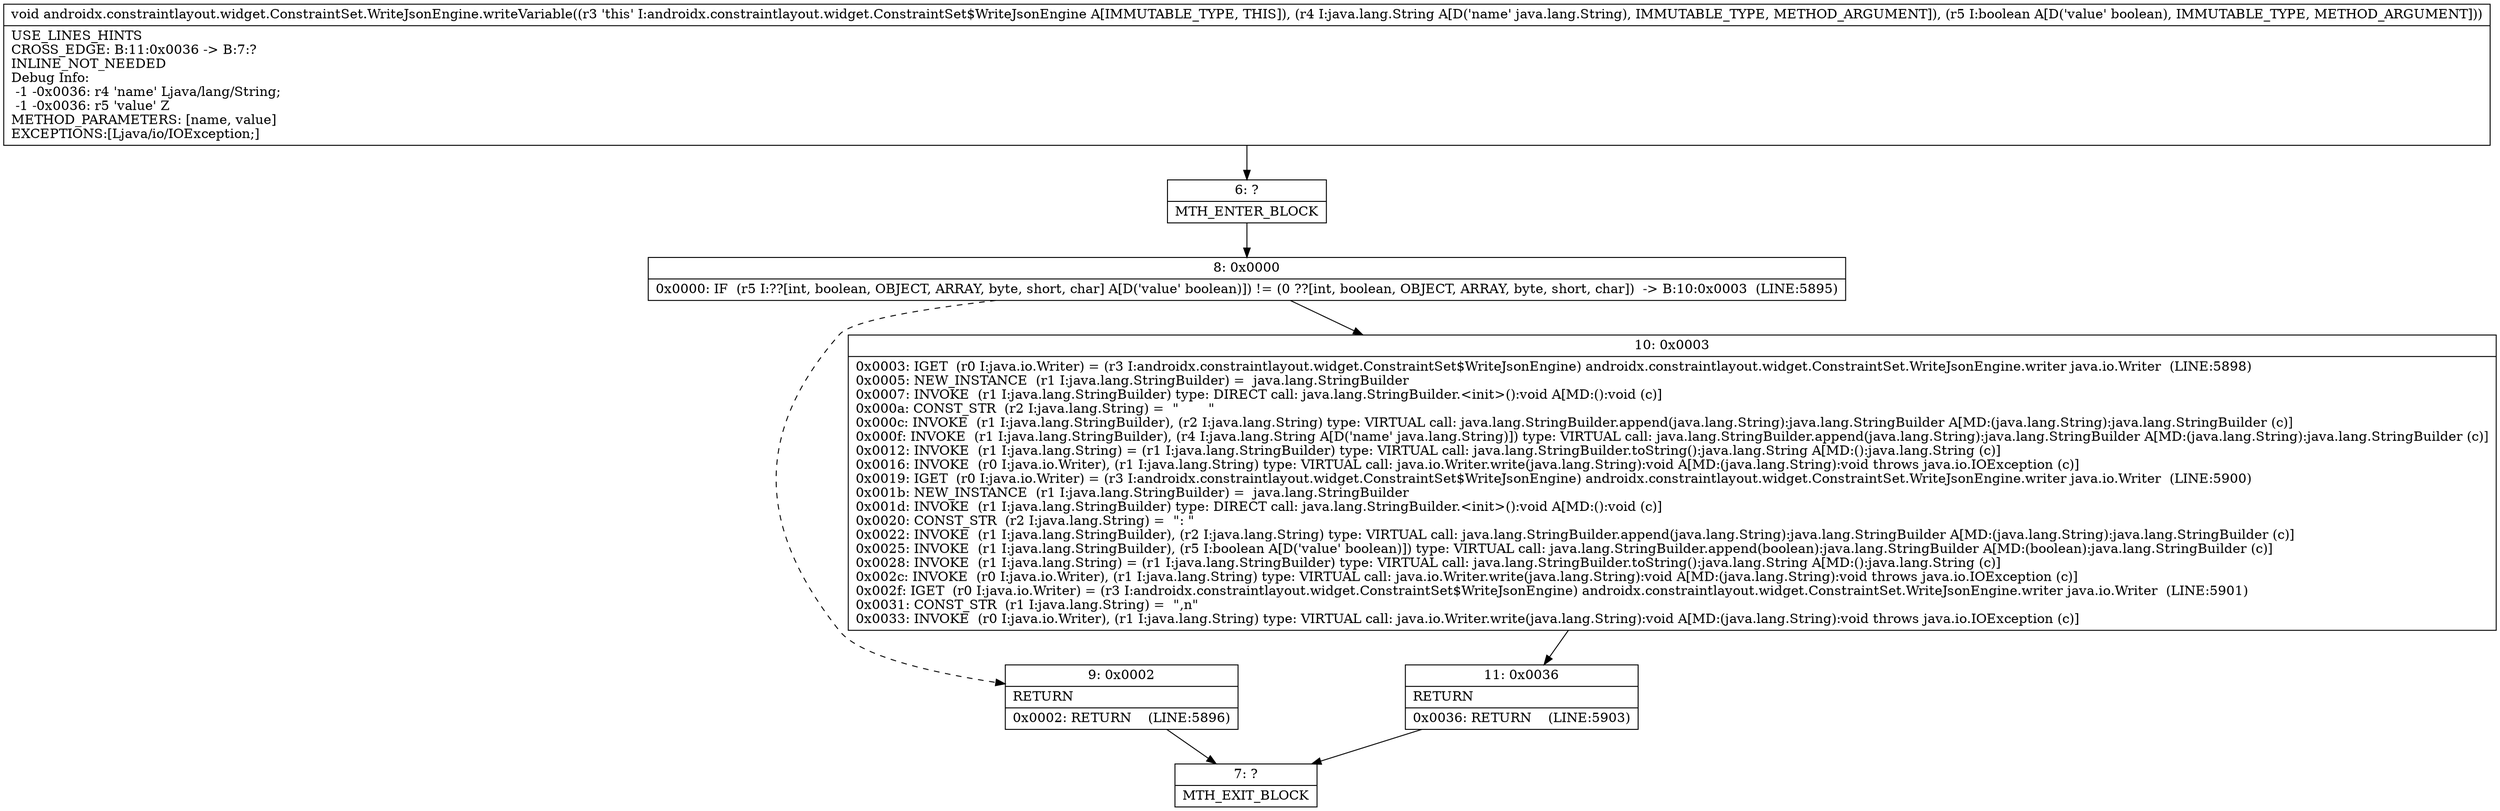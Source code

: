 digraph "CFG forandroidx.constraintlayout.widget.ConstraintSet.WriteJsonEngine.writeVariable(Ljava\/lang\/String;Z)V" {
Node_6 [shape=record,label="{6\:\ ?|MTH_ENTER_BLOCK\l}"];
Node_8 [shape=record,label="{8\:\ 0x0000|0x0000: IF  (r5 I:??[int, boolean, OBJECT, ARRAY, byte, short, char] A[D('value' boolean)]) != (0 ??[int, boolean, OBJECT, ARRAY, byte, short, char])  \-\> B:10:0x0003  (LINE:5895)\l}"];
Node_9 [shape=record,label="{9\:\ 0x0002|RETURN\l|0x0002: RETURN    (LINE:5896)\l}"];
Node_7 [shape=record,label="{7\:\ ?|MTH_EXIT_BLOCK\l}"];
Node_10 [shape=record,label="{10\:\ 0x0003|0x0003: IGET  (r0 I:java.io.Writer) = (r3 I:androidx.constraintlayout.widget.ConstraintSet$WriteJsonEngine) androidx.constraintlayout.widget.ConstraintSet.WriteJsonEngine.writer java.io.Writer  (LINE:5898)\l0x0005: NEW_INSTANCE  (r1 I:java.lang.StringBuilder) =  java.lang.StringBuilder \l0x0007: INVOKE  (r1 I:java.lang.StringBuilder) type: DIRECT call: java.lang.StringBuilder.\<init\>():void A[MD:():void (c)]\l0x000a: CONST_STR  (r2 I:java.lang.String) =  \"       \" \l0x000c: INVOKE  (r1 I:java.lang.StringBuilder), (r2 I:java.lang.String) type: VIRTUAL call: java.lang.StringBuilder.append(java.lang.String):java.lang.StringBuilder A[MD:(java.lang.String):java.lang.StringBuilder (c)]\l0x000f: INVOKE  (r1 I:java.lang.StringBuilder), (r4 I:java.lang.String A[D('name' java.lang.String)]) type: VIRTUAL call: java.lang.StringBuilder.append(java.lang.String):java.lang.StringBuilder A[MD:(java.lang.String):java.lang.StringBuilder (c)]\l0x0012: INVOKE  (r1 I:java.lang.String) = (r1 I:java.lang.StringBuilder) type: VIRTUAL call: java.lang.StringBuilder.toString():java.lang.String A[MD:():java.lang.String (c)]\l0x0016: INVOKE  (r0 I:java.io.Writer), (r1 I:java.lang.String) type: VIRTUAL call: java.io.Writer.write(java.lang.String):void A[MD:(java.lang.String):void throws java.io.IOException (c)]\l0x0019: IGET  (r0 I:java.io.Writer) = (r3 I:androidx.constraintlayout.widget.ConstraintSet$WriteJsonEngine) androidx.constraintlayout.widget.ConstraintSet.WriteJsonEngine.writer java.io.Writer  (LINE:5900)\l0x001b: NEW_INSTANCE  (r1 I:java.lang.StringBuilder) =  java.lang.StringBuilder \l0x001d: INVOKE  (r1 I:java.lang.StringBuilder) type: DIRECT call: java.lang.StringBuilder.\<init\>():void A[MD:():void (c)]\l0x0020: CONST_STR  (r2 I:java.lang.String) =  \": \" \l0x0022: INVOKE  (r1 I:java.lang.StringBuilder), (r2 I:java.lang.String) type: VIRTUAL call: java.lang.StringBuilder.append(java.lang.String):java.lang.StringBuilder A[MD:(java.lang.String):java.lang.StringBuilder (c)]\l0x0025: INVOKE  (r1 I:java.lang.StringBuilder), (r5 I:boolean A[D('value' boolean)]) type: VIRTUAL call: java.lang.StringBuilder.append(boolean):java.lang.StringBuilder A[MD:(boolean):java.lang.StringBuilder (c)]\l0x0028: INVOKE  (r1 I:java.lang.String) = (r1 I:java.lang.StringBuilder) type: VIRTUAL call: java.lang.StringBuilder.toString():java.lang.String A[MD:():java.lang.String (c)]\l0x002c: INVOKE  (r0 I:java.io.Writer), (r1 I:java.lang.String) type: VIRTUAL call: java.io.Writer.write(java.lang.String):void A[MD:(java.lang.String):void throws java.io.IOException (c)]\l0x002f: IGET  (r0 I:java.io.Writer) = (r3 I:androidx.constraintlayout.widget.ConstraintSet$WriteJsonEngine) androidx.constraintlayout.widget.ConstraintSet.WriteJsonEngine.writer java.io.Writer  (LINE:5901)\l0x0031: CONST_STR  (r1 I:java.lang.String) =  \",n\" \l0x0033: INVOKE  (r0 I:java.io.Writer), (r1 I:java.lang.String) type: VIRTUAL call: java.io.Writer.write(java.lang.String):void A[MD:(java.lang.String):void throws java.io.IOException (c)]\l}"];
Node_11 [shape=record,label="{11\:\ 0x0036|RETURN\l|0x0036: RETURN    (LINE:5903)\l}"];
MethodNode[shape=record,label="{void androidx.constraintlayout.widget.ConstraintSet.WriteJsonEngine.writeVariable((r3 'this' I:androidx.constraintlayout.widget.ConstraintSet$WriteJsonEngine A[IMMUTABLE_TYPE, THIS]), (r4 I:java.lang.String A[D('name' java.lang.String), IMMUTABLE_TYPE, METHOD_ARGUMENT]), (r5 I:boolean A[D('value' boolean), IMMUTABLE_TYPE, METHOD_ARGUMENT]))  | USE_LINES_HINTS\lCROSS_EDGE: B:11:0x0036 \-\> B:7:?\lINLINE_NOT_NEEDED\lDebug Info:\l  \-1 \-0x0036: r4 'name' Ljava\/lang\/String;\l  \-1 \-0x0036: r5 'value' Z\lMETHOD_PARAMETERS: [name, value]\lEXCEPTIONS:[Ljava\/io\/IOException;]\l}"];
MethodNode -> Node_6;Node_6 -> Node_8;
Node_8 -> Node_9[style=dashed];
Node_8 -> Node_10;
Node_9 -> Node_7;
Node_10 -> Node_11;
Node_11 -> Node_7;
}

